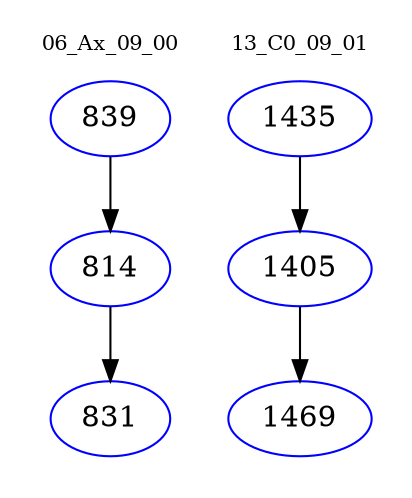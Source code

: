 digraph{
subgraph cluster_0 {
color = white
label = "06_Ax_09_00";
fontsize=10;
T0_839 [label="839", color="blue"]
T0_839 -> T0_814 [color="black"]
T0_814 [label="814", color="blue"]
T0_814 -> T0_831 [color="black"]
T0_831 [label="831", color="blue"]
}
subgraph cluster_1 {
color = white
label = "13_C0_09_01";
fontsize=10;
T1_1435 [label="1435", color="blue"]
T1_1435 -> T1_1405 [color="black"]
T1_1405 [label="1405", color="blue"]
T1_1405 -> T1_1469 [color="black"]
T1_1469 [label="1469", color="blue"]
}
}
